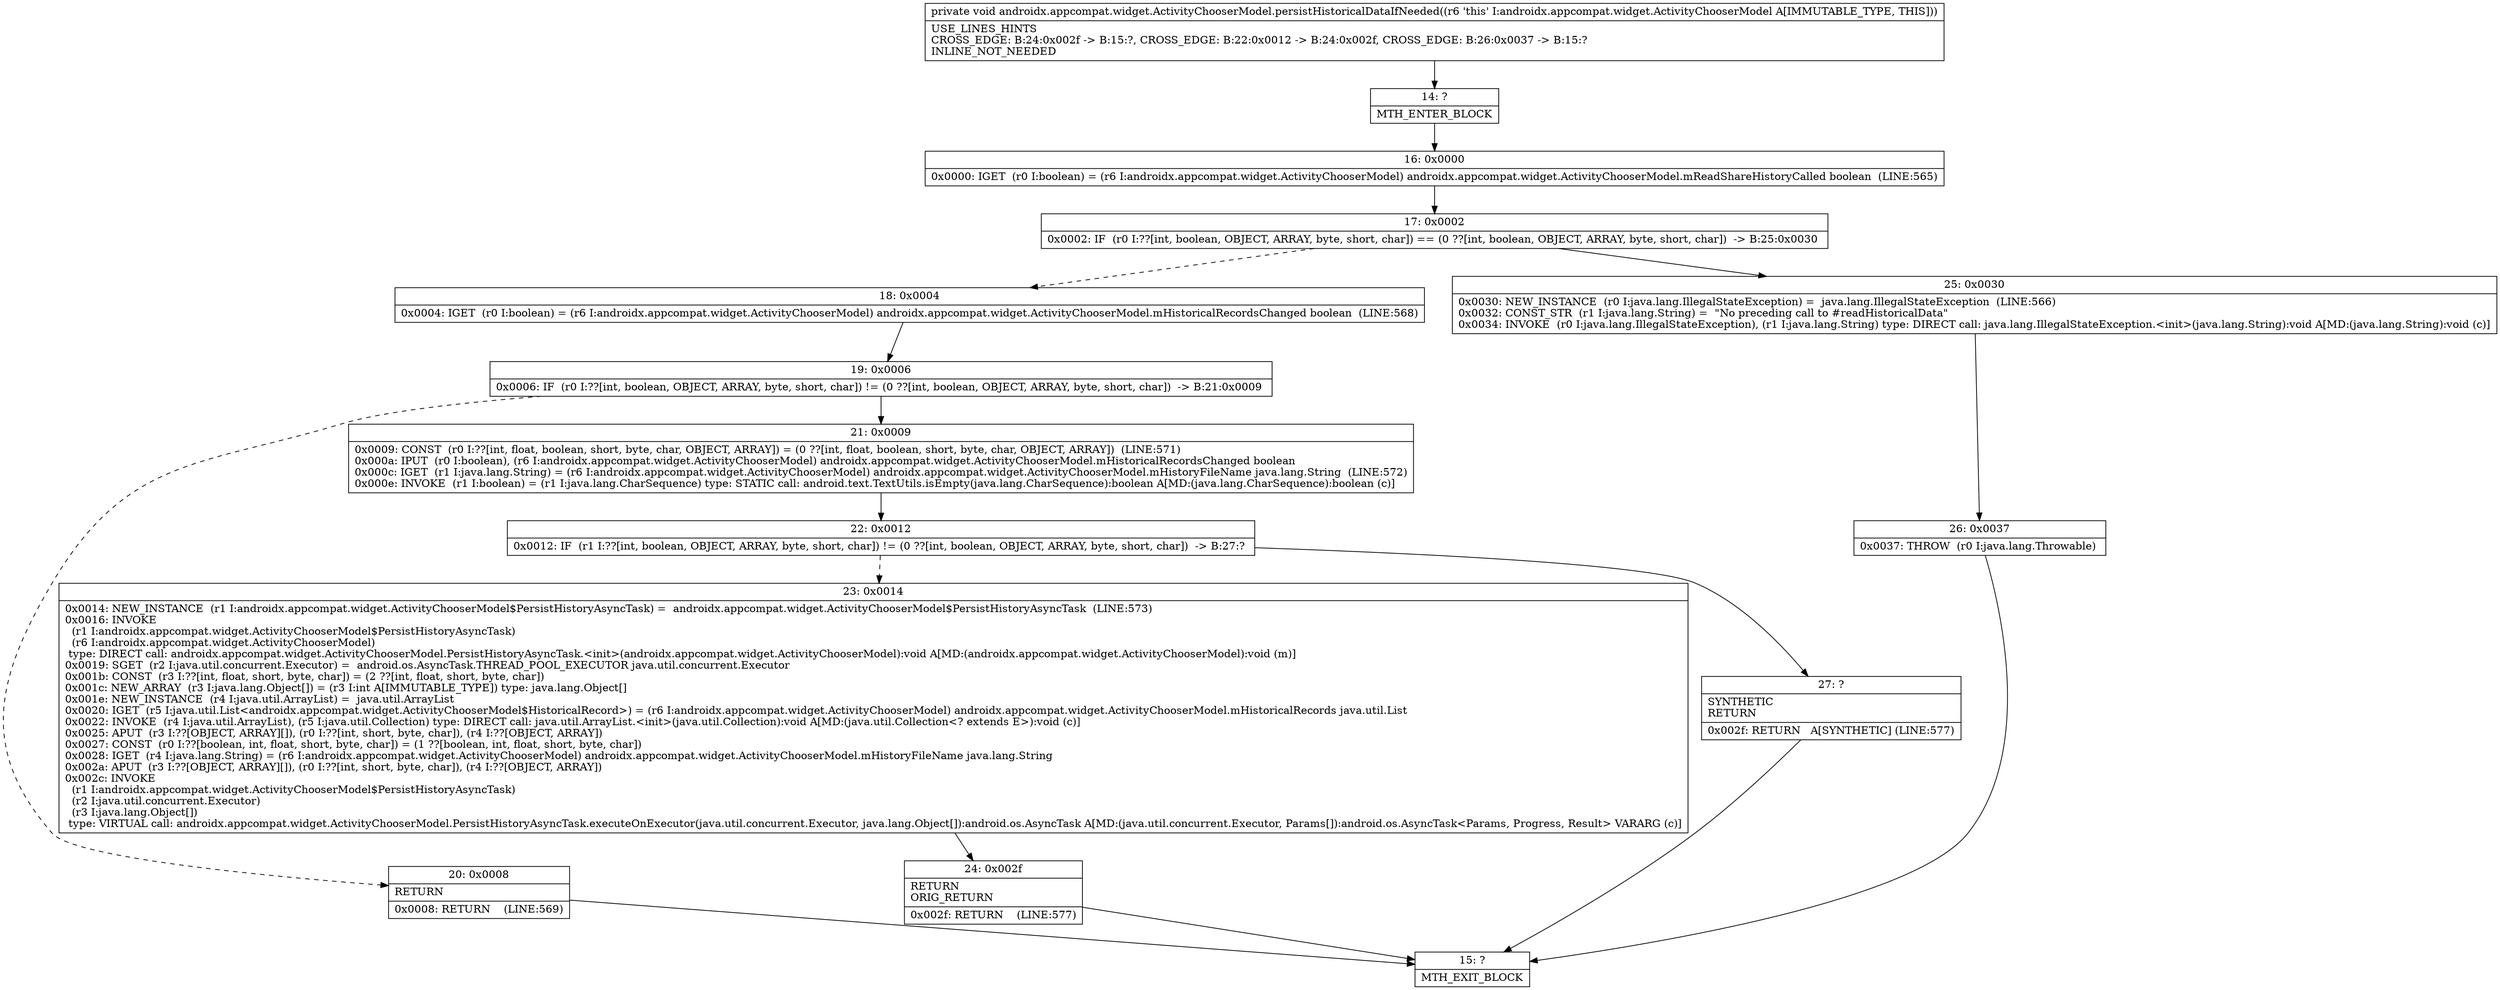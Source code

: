 digraph "CFG forandroidx.appcompat.widget.ActivityChooserModel.persistHistoricalDataIfNeeded()V" {
Node_14 [shape=record,label="{14\:\ ?|MTH_ENTER_BLOCK\l}"];
Node_16 [shape=record,label="{16\:\ 0x0000|0x0000: IGET  (r0 I:boolean) = (r6 I:androidx.appcompat.widget.ActivityChooserModel) androidx.appcompat.widget.ActivityChooserModel.mReadShareHistoryCalled boolean  (LINE:565)\l}"];
Node_17 [shape=record,label="{17\:\ 0x0002|0x0002: IF  (r0 I:??[int, boolean, OBJECT, ARRAY, byte, short, char]) == (0 ??[int, boolean, OBJECT, ARRAY, byte, short, char])  \-\> B:25:0x0030 \l}"];
Node_18 [shape=record,label="{18\:\ 0x0004|0x0004: IGET  (r0 I:boolean) = (r6 I:androidx.appcompat.widget.ActivityChooserModel) androidx.appcompat.widget.ActivityChooserModel.mHistoricalRecordsChanged boolean  (LINE:568)\l}"];
Node_19 [shape=record,label="{19\:\ 0x0006|0x0006: IF  (r0 I:??[int, boolean, OBJECT, ARRAY, byte, short, char]) != (0 ??[int, boolean, OBJECT, ARRAY, byte, short, char])  \-\> B:21:0x0009 \l}"];
Node_20 [shape=record,label="{20\:\ 0x0008|RETURN\l|0x0008: RETURN    (LINE:569)\l}"];
Node_15 [shape=record,label="{15\:\ ?|MTH_EXIT_BLOCK\l}"];
Node_21 [shape=record,label="{21\:\ 0x0009|0x0009: CONST  (r0 I:??[int, float, boolean, short, byte, char, OBJECT, ARRAY]) = (0 ??[int, float, boolean, short, byte, char, OBJECT, ARRAY])  (LINE:571)\l0x000a: IPUT  (r0 I:boolean), (r6 I:androidx.appcompat.widget.ActivityChooserModel) androidx.appcompat.widget.ActivityChooserModel.mHistoricalRecordsChanged boolean \l0x000c: IGET  (r1 I:java.lang.String) = (r6 I:androidx.appcompat.widget.ActivityChooserModel) androidx.appcompat.widget.ActivityChooserModel.mHistoryFileName java.lang.String  (LINE:572)\l0x000e: INVOKE  (r1 I:boolean) = (r1 I:java.lang.CharSequence) type: STATIC call: android.text.TextUtils.isEmpty(java.lang.CharSequence):boolean A[MD:(java.lang.CharSequence):boolean (c)]\l}"];
Node_22 [shape=record,label="{22\:\ 0x0012|0x0012: IF  (r1 I:??[int, boolean, OBJECT, ARRAY, byte, short, char]) != (0 ??[int, boolean, OBJECT, ARRAY, byte, short, char])  \-\> B:27:? \l}"];
Node_23 [shape=record,label="{23\:\ 0x0014|0x0014: NEW_INSTANCE  (r1 I:androidx.appcompat.widget.ActivityChooserModel$PersistHistoryAsyncTask) =  androidx.appcompat.widget.ActivityChooserModel$PersistHistoryAsyncTask  (LINE:573)\l0x0016: INVOKE  \l  (r1 I:androidx.appcompat.widget.ActivityChooserModel$PersistHistoryAsyncTask)\l  (r6 I:androidx.appcompat.widget.ActivityChooserModel)\l type: DIRECT call: androidx.appcompat.widget.ActivityChooserModel.PersistHistoryAsyncTask.\<init\>(androidx.appcompat.widget.ActivityChooserModel):void A[MD:(androidx.appcompat.widget.ActivityChooserModel):void (m)]\l0x0019: SGET  (r2 I:java.util.concurrent.Executor) =  android.os.AsyncTask.THREAD_POOL_EXECUTOR java.util.concurrent.Executor \l0x001b: CONST  (r3 I:??[int, float, short, byte, char]) = (2 ??[int, float, short, byte, char]) \l0x001c: NEW_ARRAY  (r3 I:java.lang.Object[]) = (r3 I:int A[IMMUTABLE_TYPE]) type: java.lang.Object[] \l0x001e: NEW_INSTANCE  (r4 I:java.util.ArrayList) =  java.util.ArrayList \l0x0020: IGET  (r5 I:java.util.List\<androidx.appcompat.widget.ActivityChooserModel$HistoricalRecord\>) = (r6 I:androidx.appcompat.widget.ActivityChooserModel) androidx.appcompat.widget.ActivityChooserModel.mHistoricalRecords java.util.List \l0x0022: INVOKE  (r4 I:java.util.ArrayList), (r5 I:java.util.Collection) type: DIRECT call: java.util.ArrayList.\<init\>(java.util.Collection):void A[MD:(java.util.Collection\<? extends E\>):void (c)]\l0x0025: APUT  (r3 I:??[OBJECT, ARRAY][]), (r0 I:??[int, short, byte, char]), (r4 I:??[OBJECT, ARRAY]) \l0x0027: CONST  (r0 I:??[boolean, int, float, short, byte, char]) = (1 ??[boolean, int, float, short, byte, char]) \l0x0028: IGET  (r4 I:java.lang.String) = (r6 I:androidx.appcompat.widget.ActivityChooserModel) androidx.appcompat.widget.ActivityChooserModel.mHistoryFileName java.lang.String \l0x002a: APUT  (r3 I:??[OBJECT, ARRAY][]), (r0 I:??[int, short, byte, char]), (r4 I:??[OBJECT, ARRAY]) \l0x002c: INVOKE  \l  (r1 I:androidx.appcompat.widget.ActivityChooserModel$PersistHistoryAsyncTask)\l  (r2 I:java.util.concurrent.Executor)\l  (r3 I:java.lang.Object[])\l type: VIRTUAL call: androidx.appcompat.widget.ActivityChooserModel.PersistHistoryAsyncTask.executeOnExecutor(java.util.concurrent.Executor, java.lang.Object[]):android.os.AsyncTask A[MD:(java.util.concurrent.Executor, Params[]):android.os.AsyncTask\<Params, Progress, Result\> VARARG (c)]\l}"];
Node_24 [shape=record,label="{24\:\ 0x002f|RETURN\lORIG_RETURN\l|0x002f: RETURN    (LINE:577)\l}"];
Node_27 [shape=record,label="{27\:\ ?|SYNTHETIC\lRETURN\l|0x002f: RETURN   A[SYNTHETIC] (LINE:577)\l}"];
Node_25 [shape=record,label="{25\:\ 0x0030|0x0030: NEW_INSTANCE  (r0 I:java.lang.IllegalStateException) =  java.lang.IllegalStateException  (LINE:566)\l0x0032: CONST_STR  (r1 I:java.lang.String) =  \"No preceding call to #readHistoricalData\" \l0x0034: INVOKE  (r0 I:java.lang.IllegalStateException), (r1 I:java.lang.String) type: DIRECT call: java.lang.IllegalStateException.\<init\>(java.lang.String):void A[MD:(java.lang.String):void (c)]\l}"];
Node_26 [shape=record,label="{26\:\ 0x0037|0x0037: THROW  (r0 I:java.lang.Throwable) \l}"];
MethodNode[shape=record,label="{private void androidx.appcompat.widget.ActivityChooserModel.persistHistoricalDataIfNeeded((r6 'this' I:androidx.appcompat.widget.ActivityChooserModel A[IMMUTABLE_TYPE, THIS]))  | USE_LINES_HINTS\lCROSS_EDGE: B:24:0x002f \-\> B:15:?, CROSS_EDGE: B:22:0x0012 \-\> B:24:0x002f, CROSS_EDGE: B:26:0x0037 \-\> B:15:?\lINLINE_NOT_NEEDED\l}"];
MethodNode -> Node_14;Node_14 -> Node_16;
Node_16 -> Node_17;
Node_17 -> Node_18[style=dashed];
Node_17 -> Node_25;
Node_18 -> Node_19;
Node_19 -> Node_20[style=dashed];
Node_19 -> Node_21;
Node_20 -> Node_15;
Node_21 -> Node_22;
Node_22 -> Node_23[style=dashed];
Node_22 -> Node_27;
Node_23 -> Node_24;
Node_24 -> Node_15;
Node_27 -> Node_15;
Node_25 -> Node_26;
Node_26 -> Node_15;
}

